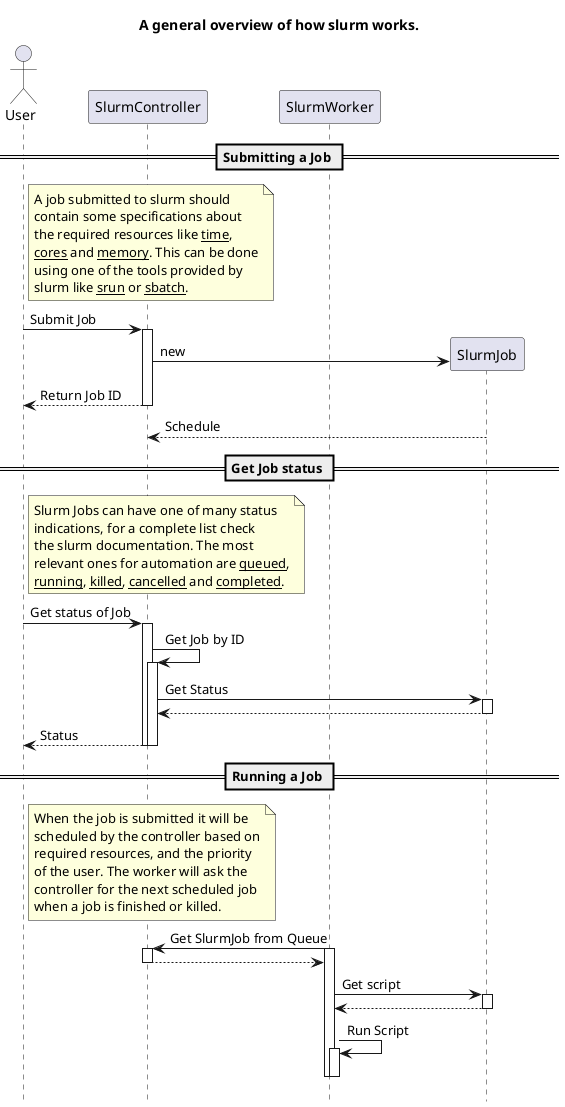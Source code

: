 @startuml
skinparam ParticipantPadding 30
hide footbox

actor User
participant SlurmController
participant SlurmWorker
participant SlurmJob

title
A general overview of how slurm works.
end title

== Submitting a Job ==

note right of User
A job submitted to slurm should
contain some specifications about
the required resources like __time__,
__cores__ and __memory__. This can be done
using one of the tools provided by
slurm like __srun__ or __sbatch__.
end note

User -> SlurmController : Submit Job
activate SlurmController

create SlurmJob
SlurmController -> SlurmJob : new

SlurmController --> User: Return Job ID
deactivate SlurmController

SlurmJob --> SlurmController: Schedule

== Get Job status ==

note right of User
Slurm Jobs can have one of many status
indications, for a complete list check
the slurm documentation. The most
relevant ones for automation are __queued__,
__running__, __killed__, __cancelled__ and __completed__.
end note

User -> SlurmController: Get status of Job 
activate SlurmController

SlurmController -> SlurmController: Get Job by ID
activate SlurmController

SlurmController -> SlurmJob: Get Status
activate SlurmJob

SlurmJob --> SlurmController
deactivate SlurmJob

SlurmController --> User: Status
deactivate SlurmController
deactivate SlurmController

== Running a Job ==

note right of User
When the job is submitted it will be
scheduled by the controller based on
required resources, and the priority
of the user. The worker will ask the
controller for the next scheduled job
when a job is finished or killed.
end note

SlurmWorker -> SlurmController: Get SlurmJob from Queue
activate SlurmController
activate SlurmWorker

SlurmController --> SlurmWorker
deactivate SlurmController

SlurmWorker -> SlurmJob: Get script
activate SlurmJob

SlurmJob --> SlurmWorker
deactivate SlurmJob

SlurmWorker -> SlurmWorker: Run Script
activate SlurmWorker

deactivate SlurmWorker
deactivate SlurmWorker
@enduml
